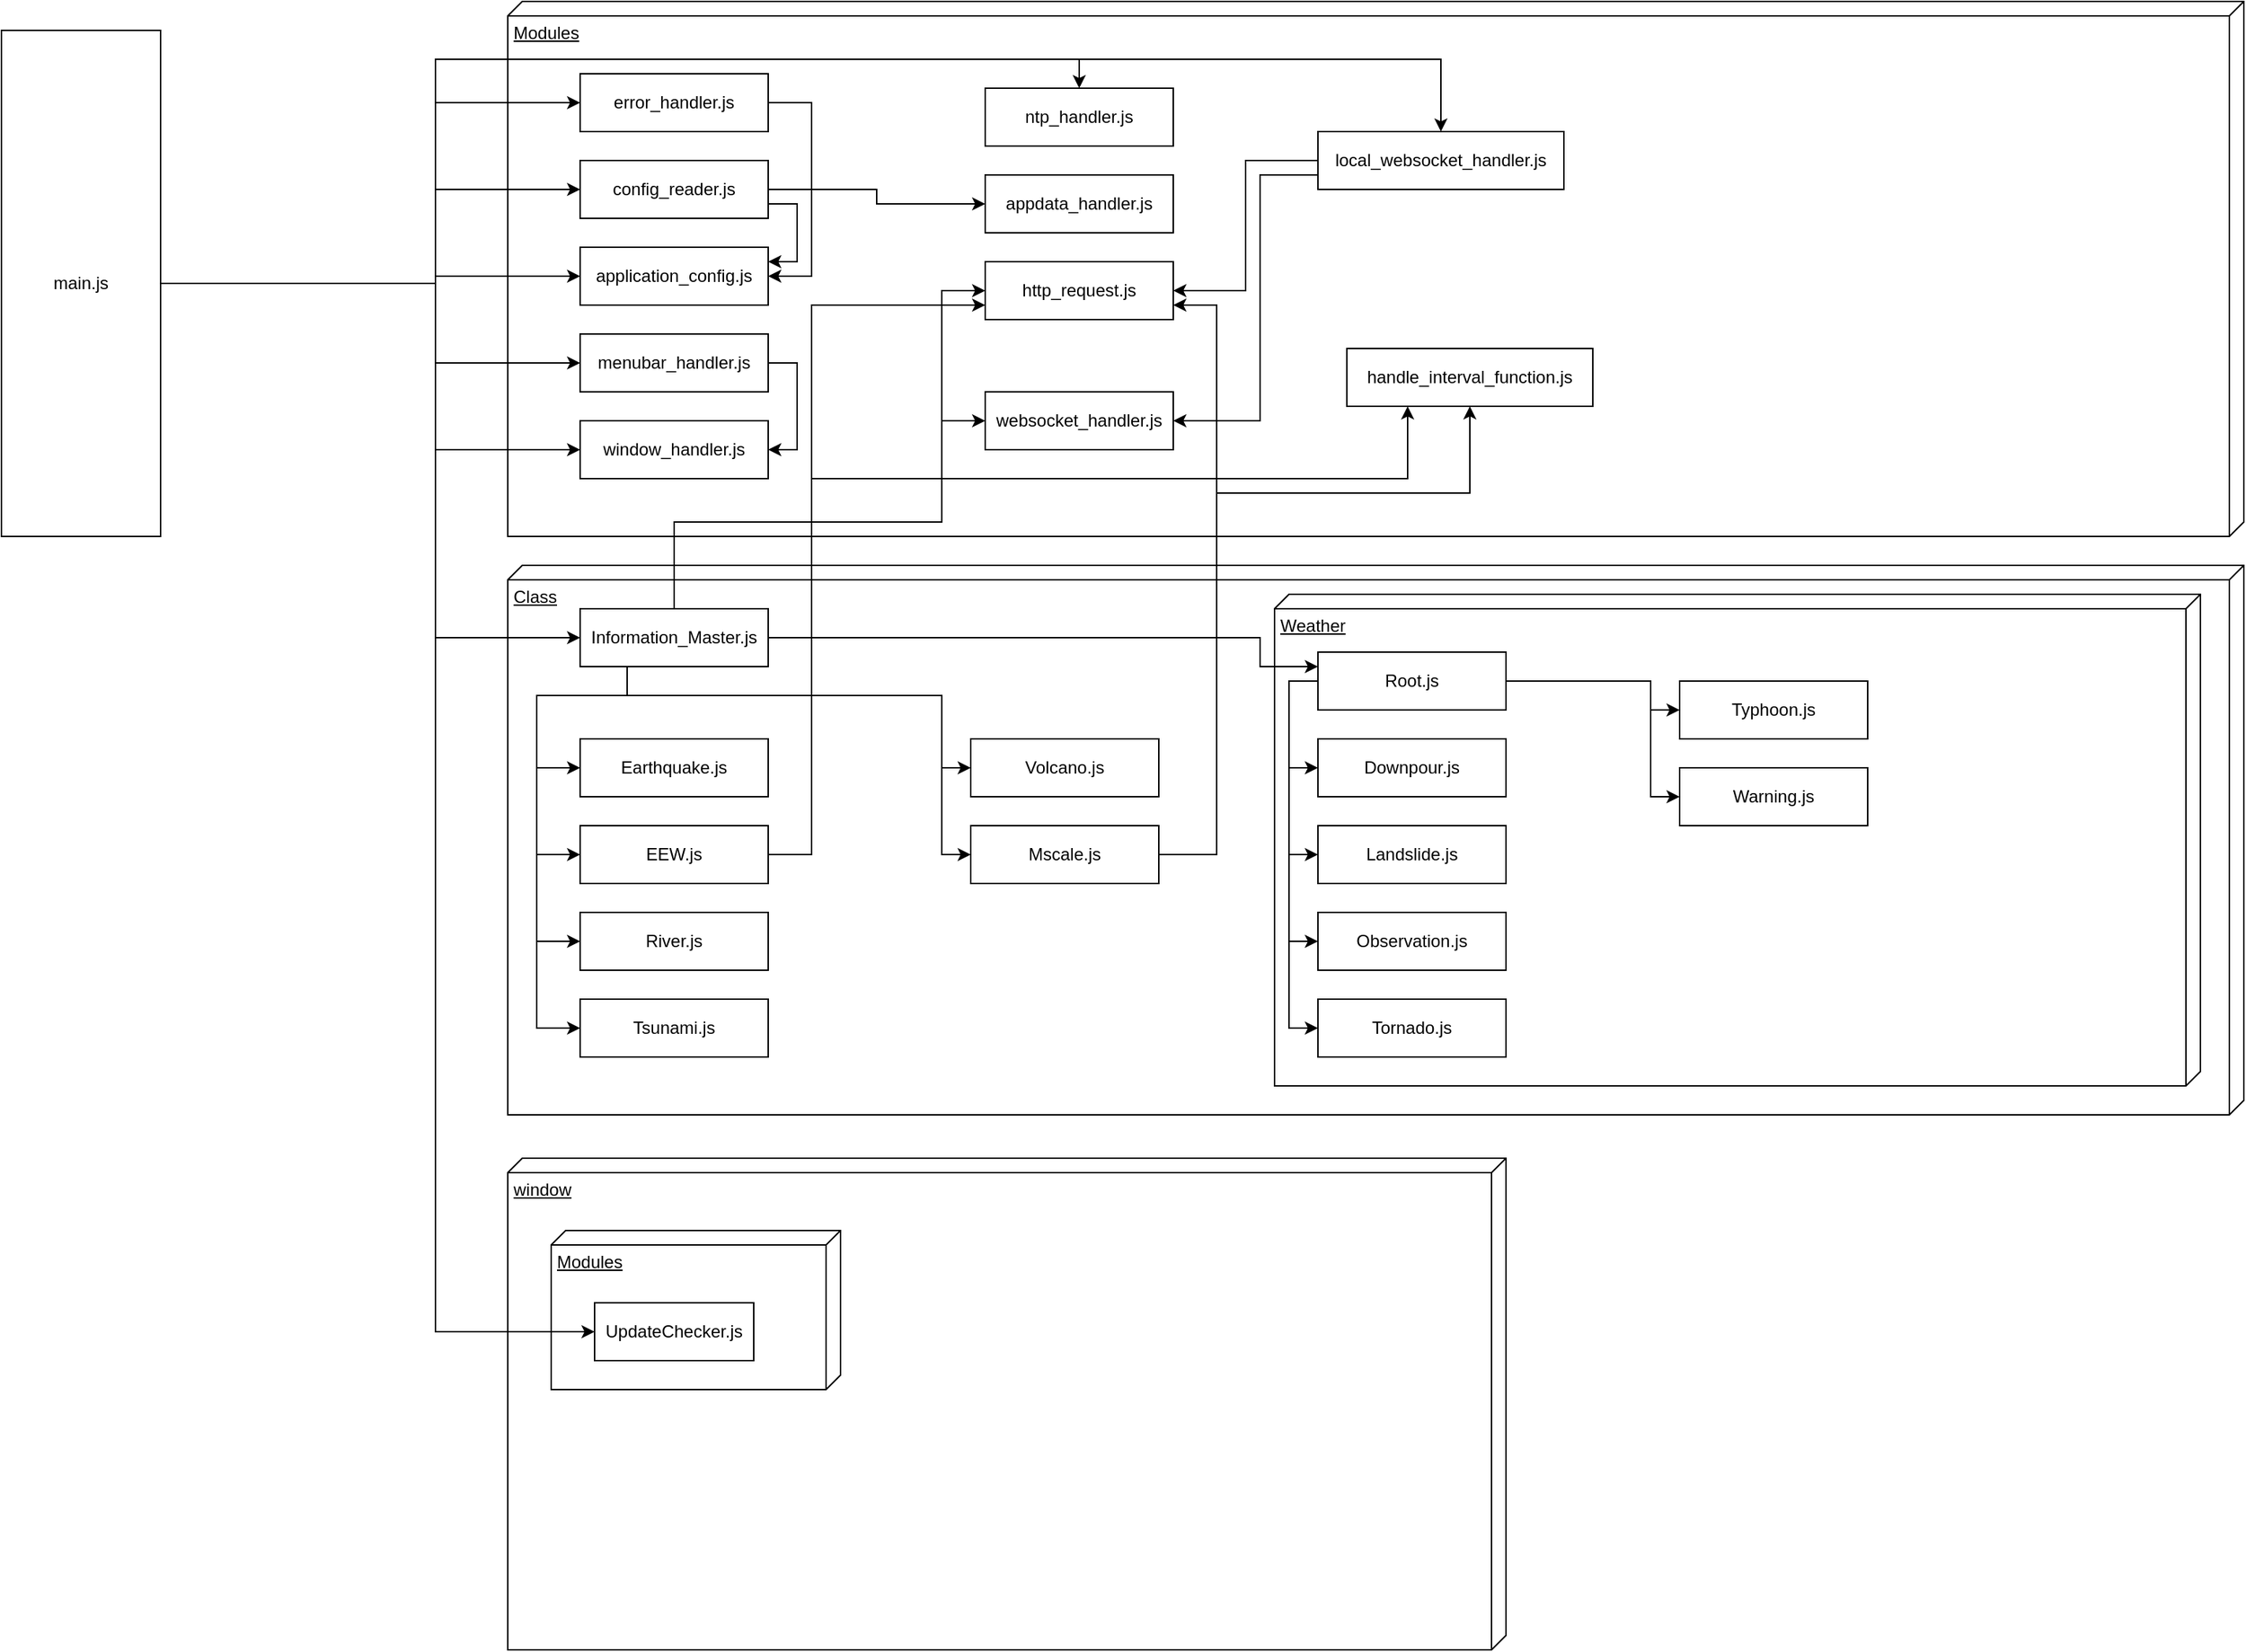 <mxfile version="27.0.5">
  <diagram name="ページ1" id="E-z_LBdQP0Be9PS-l6ID">
    <mxGraphModel dx="1176" dy="862" grid="1" gridSize="10" guides="1" tooltips="1" connect="1" arrows="1" fold="1" page="1" pageScale="1" pageWidth="1920" pageHeight="1200" math="0" shadow="0">
      <root>
        <mxCell id="0" />
        <mxCell id="1" parent="0" />
        <mxCell id="wZvX-OgocokZKJilJfJC-21" value="window" style="verticalAlign=top;align=left;spacingTop=8;spacingLeft=2;spacingRight=12;shape=cube;size=10;direction=south;fontStyle=4;html=1;whiteSpace=wrap;strokeColor=light-dark(#000000,#7EA6E0);fontColor=light-dark(#000000,#7EA6E0);" parent="1" vertex="1">
          <mxGeometry x="390" y="810" width="690" height="340" as="geometry" />
        </mxCell>
        <mxCell id="wZvX-OgocokZKJilJfJC-22" value="Modules" style="verticalAlign=top;align=left;spacingTop=8;spacingLeft=2;spacingRight=12;shape=cube;size=10;direction=south;fontStyle=4;html=1;whiteSpace=wrap;strokeColor=light-dark(#000000,#9AC7BF);fontColor=light-dark(#000000,#9AC7BF);" parent="1" vertex="1">
          <mxGeometry x="420" y="860" width="200" height="110" as="geometry" />
        </mxCell>
        <mxCell id="wZvX-OgocokZKJilJfJC-18" value="Class" style="verticalAlign=top;align=left;spacingTop=8;spacingLeft=2;spacingRight=12;shape=cube;size=10;direction=south;fontStyle=4;html=1;whiteSpace=wrap;fontColor=light-dark(#000000,#7EA6E0);strokeColor=light-dark(#000000,#7EA6E0);" parent="1" vertex="1">
          <mxGeometry x="390" y="400" width="1200" height="380" as="geometry" />
        </mxCell>
        <mxCell id="wZvX-OgocokZKJilJfJC-8" value="Modules" style="verticalAlign=top;align=left;spacingTop=8;spacingLeft=2;spacingRight=12;shape=cube;size=10;direction=south;fontStyle=4;html=1;whiteSpace=wrap;strokeColor=light-dark(#000000,#7EA6E0);fontColor=light-dark(#000000,#7EA6E0);" parent="1" vertex="1">
          <mxGeometry x="390" y="10" width="1200" height="370" as="geometry" />
        </mxCell>
        <mxCell id="wZvX-OgocokZKJilJfJC-24" style="edgeStyle=orthogonalEdgeStyle;rounded=0;orthogonalLoop=1;jettySize=auto;html=1;entryX=0;entryY=0.5;entryDx=0;entryDy=0;" parent="1" source="wZvX-OgocokZKJilJfJC-7" target="wZvX-OgocokZKJilJfJC-9" edge="1">
          <mxGeometry relative="1" as="geometry">
            <Array as="points">
              <mxPoint x="340" y="205" />
              <mxPoint x="340" y="80" />
            </Array>
          </mxGeometry>
        </mxCell>
        <mxCell id="wZvX-OgocokZKJilJfJC-25" style="edgeStyle=orthogonalEdgeStyle;rounded=0;orthogonalLoop=1;jettySize=auto;html=1;" parent="1" source="wZvX-OgocokZKJilJfJC-7" target="wZvX-OgocokZKJilJfJC-11" edge="1">
          <mxGeometry relative="1" as="geometry">
            <Array as="points">
              <mxPoint x="340" y="205" />
              <mxPoint x="340" y="140" />
            </Array>
          </mxGeometry>
        </mxCell>
        <mxCell id="wZvX-OgocokZKJilJfJC-26" style="edgeStyle=orthogonalEdgeStyle;rounded=0;orthogonalLoop=1;jettySize=auto;html=1;entryX=0;entryY=0.5;entryDx=0;entryDy=0;" parent="1" source="wZvX-OgocokZKJilJfJC-7" target="wZvX-OgocokZKJilJfJC-14" edge="1">
          <mxGeometry relative="1" as="geometry">
            <Array as="points">
              <mxPoint x="340" y="205" />
              <mxPoint x="340" y="200" />
            </Array>
          </mxGeometry>
        </mxCell>
        <mxCell id="wZvX-OgocokZKJilJfJC-27" style="edgeStyle=orthogonalEdgeStyle;rounded=0;orthogonalLoop=1;jettySize=auto;html=1;entryX=0;entryY=0.5;entryDx=0;entryDy=0;" parent="1" source="wZvX-OgocokZKJilJfJC-7" target="wZvX-OgocokZKJilJfJC-15" edge="1">
          <mxGeometry relative="1" as="geometry">
            <Array as="points">
              <mxPoint x="340" y="205" />
              <mxPoint x="340" y="260" />
            </Array>
          </mxGeometry>
        </mxCell>
        <mxCell id="wZvX-OgocokZKJilJfJC-28" style="edgeStyle=orthogonalEdgeStyle;rounded=0;orthogonalLoop=1;jettySize=auto;html=1;" parent="1" source="wZvX-OgocokZKJilJfJC-7" target="wZvX-OgocokZKJilJfJC-16" edge="1">
          <mxGeometry relative="1" as="geometry">
            <Array as="points">
              <mxPoint x="340" y="205" />
              <mxPoint x="340" y="320" />
            </Array>
          </mxGeometry>
        </mxCell>
        <mxCell id="wZvX-OgocokZKJilJfJC-29" style="edgeStyle=orthogonalEdgeStyle;rounded=0;orthogonalLoop=1;jettySize=auto;html=1;" parent="1" source="wZvX-OgocokZKJilJfJC-7" target="wZvX-OgocokZKJilJfJC-17" edge="1">
          <mxGeometry relative="1" as="geometry">
            <Array as="points">
              <mxPoint x="340" y="205" />
              <mxPoint x="340" y="50" />
              <mxPoint x="785" y="50" />
            </Array>
          </mxGeometry>
        </mxCell>
        <mxCell id="wZvX-OgocokZKJilJfJC-31" style="edgeStyle=orthogonalEdgeStyle;rounded=0;orthogonalLoop=1;jettySize=auto;html=1;entryX=0;entryY=0.5;entryDx=0;entryDy=0;" parent="1" source="wZvX-OgocokZKJilJfJC-7" target="wZvX-OgocokZKJilJfJC-20" edge="1">
          <mxGeometry relative="1" as="geometry">
            <Array as="points">
              <mxPoint x="340" y="205" />
              <mxPoint x="340" y="450" />
            </Array>
          </mxGeometry>
        </mxCell>
        <mxCell id="wZvX-OgocokZKJilJfJC-32" style="edgeStyle=orthogonalEdgeStyle;rounded=0;orthogonalLoop=1;jettySize=auto;html=1;entryX=0;entryY=0.5;entryDx=0;entryDy=0;" parent="1" source="wZvX-OgocokZKJilJfJC-7" target="wZvX-OgocokZKJilJfJC-23" edge="1">
          <mxGeometry relative="1" as="geometry">
            <Array as="points">
              <mxPoint x="340" y="205" />
              <mxPoint x="340" y="930" />
            </Array>
          </mxGeometry>
        </mxCell>
        <mxCell id="M7PoguNKKWOjKmHQY8kr-1" style="edgeStyle=orthogonalEdgeStyle;rounded=0;orthogonalLoop=1;jettySize=auto;html=1;entryX=0.5;entryY=0;entryDx=0;entryDy=0;" edge="1" parent="1" source="wZvX-OgocokZKJilJfJC-7" target="wZvX-OgocokZKJilJfJC-51">
          <mxGeometry relative="1" as="geometry">
            <Array as="points">
              <mxPoint x="340" y="205" />
              <mxPoint x="340" y="50" />
              <mxPoint x="1035" y="50" />
            </Array>
          </mxGeometry>
        </mxCell>
        <mxCell id="wZvX-OgocokZKJilJfJC-7" value="main.js" style="html=1;whiteSpace=wrap;" parent="1" vertex="1">
          <mxGeometry x="40" y="30" width="110" height="350" as="geometry" />
        </mxCell>
        <mxCell id="wZvX-OgocokZKJilJfJC-33" style="edgeStyle=orthogonalEdgeStyle;rounded=0;orthogonalLoop=1;jettySize=auto;html=1;entryX=1;entryY=0.5;entryDx=0;entryDy=0;" parent="1" source="wZvX-OgocokZKJilJfJC-9" target="wZvX-OgocokZKJilJfJC-14" edge="1">
          <mxGeometry relative="1" as="geometry">
            <Array as="points">
              <mxPoint x="600" y="80" />
              <mxPoint x="600" y="200" />
            </Array>
          </mxGeometry>
        </mxCell>
        <mxCell id="wZvX-OgocokZKJilJfJC-9" value="error_handler.js" style="html=1;whiteSpace=wrap;" parent="1" vertex="1">
          <mxGeometry x="440" y="60" width="130" height="40" as="geometry" />
        </mxCell>
        <mxCell id="wZvX-OgocokZKJilJfJC-36" style="edgeStyle=orthogonalEdgeStyle;rounded=0;orthogonalLoop=1;jettySize=auto;html=1;exitX=1;exitY=0.5;exitDx=0;exitDy=0;" parent="1" source="wZvX-OgocokZKJilJfJC-11" target="wZvX-OgocokZKJilJfJC-35" edge="1">
          <mxGeometry relative="1" as="geometry" />
        </mxCell>
        <mxCell id="wZvX-OgocokZKJilJfJC-37" style="edgeStyle=orthogonalEdgeStyle;rounded=0;orthogonalLoop=1;jettySize=auto;html=1;exitX=1;exitY=0.75;exitDx=0;exitDy=0;entryX=1;entryY=0.25;entryDx=0;entryDy=0;" parent="1" source="wZvX-OgocokZKJilJfJC-11" target="wZvX-OgocokZKJilJfJC-14" edge="1">
          <mxGeometry relative="1" as="geometry">
            <Array as="points">
              <mxPoint x="590" y="150" />
              <mxPoint x="590" y="190" />
            </Array>
          </mxGeometry>
        </mxCell>
        <mxCell id="wZvX-OgocokZKJilJfJC-11" value="config_reader.js" style="html=1;whiteSpace=wrap;" parent="1" vertex="1">
          <mxGeometry x="440" y="120" width="130" height="40" as="geometry" />
        </mxCell>
        <mxCell id="wZvX-OgocokZKJilJfJC-14" value="application_config.js" style="html=1;whiteSpace=wrap;" parent="1" vertex="1">
          <mxGeometry x="440" y="180" width="130" height="40" as="geometry" />
        </mxCell>
        <mxCell id="wZvX-OgocokZKJilJfJC-38" style="edgeStyle=orthogonalEdgeStyle;rounded=0;orthogonalLoop=1;jettySize=auto;html=1;entryX=1;entryY=0.5;entryDx=0;entryDy=0;" parent="1" source="wZvX-OgocokZKJilJfJC-15" target="wZvX-OgocokZKJilJfJC-16" edge="1">
          <mxGeometry relative="1" as="geometry">
            <Array as="points">
              <mxPoint x="590" y="260" />
              <mxPoint x="590" y="320" />
            </Array>
          </mxGeometry>
        </mxCell>
        <mxCell id="wZvX-OgocokZKJilJfJC-15" value="menubar_handler.js" style="html=1;whiteSpace=wrap;" parent="1" vertex="1">
          <mxGeometry x="440" y="240" width="130" height="40" as="geometry" />
        </mxCell>
        <mxCell id="wZvX-OgocokZKJilJfJC-16" value="window_handler.js" style="html=1;whiteSpace=wrap;" parent="1" vertex="1">
          <mxGeometry x="440" y="300" width="130" height="40" as="geometry" />
        </mxCell>
        <mxCell id="wZvX-OgocokZKJilJfJC-17" value="ntp_handler.js" style="html=1;whiteSpace=wrap;" parent="1" vertex="1">
          <mxGeometry x="720" y="70" width="130" height="40" as="geometry" />
        </mxCell>
        <mxCell id="wZvX-OgocokZKJilJfJC-42" style="edgeStyle=orthogonalEdgeStyle;rounded=0;orthogonalLoop=1;jettySize=auto;html=1;exitX=0.5;exitY=0;exitDx=0;exitDy=0;entryX=0;entryY=0.5;entryDx=0;entryDy=0;" parent="1" source="wZvX-OgocokZKJilJfJC-20" target="wZvX-OgocokZKJilJfJC-41" edge="1">
          <mxGeometry relative="1" as="geometry">
            <mxPoint x="488.49" y="639.98" as="sourcePoint" />
            <mxPoint x="720" y="268.9" as="targetPoint" />
            <Array as="points">
              <mxPoint x="505" y="370" />
              <mxPoint x="690" y="370" />
              <mxPoint x="690" y="300" />
            </Array>
          </mxGeometry>
        </mxCell>
        <mxCell id="wZvX-OgocokZKJilJfJC-46" value="Weather" style="verticalAlign=top;align=left;spacingTop=8;spacingLeft=2;spacingRight=12;shape=cube;size=10;direction=south;fontStyle=4;html=1;whiteSpace=wrap;fontColor=light-dark(#000000,#9AC7BF);strokeColor=light-dark(#000000,#9AC7BF);" parent="1" vertex="1">
          <mxGeometry x="920" y="420" width="640" height="340" as="geometry" />
        </mxCell>
        <mxCell id="wZvX-OgocokZKJilJfJC-45" style="edgeStyle=orthogonalEdgeStyle;rounded=0;orthogonalLoop=1;jettySize=auto;html=1;exitX=0.5;exitY=0;exitDx=0;exitDy=0;entryX=0;entryY=0.5;entryDx=0;entryDy=0;" parent="1" source="wZvX-OgocokZKJilJfJC-20" target="wZvX-OgocokZKJilJfJC-40" edge="1">
          <mxGeometry relative="1" as="geometry">
            <Array as="points">
              <mxPoint x="505" y="370" />
              <mxPoint x="690" y="370" />
              <mxPoint x="690" y="210" />
            </Array>
          </mxGeometry>
        </mxCell>
        <mxCell id="wZvX-OgocokZKJilJfJC-56" style="edgeStyle=orthogonalEdgeStyle;rounded=0;orthogonalLoop=1;jettySize=auto;html=1;" parent="1" source="wZvX-OgocokZKJilJfJC-20" target="wZvX-OgocokZKJilJfJC-47" edge="1">
          <mxGeometry relative="1" as="geometry">
            <Array as="points">
              <mxPoint x="910" y="450" />
              <mxPoint x="910" y="470" />
            </Array>
          </mxGeometry>
        </mxCell>
        <mxCell id="wZvX-OgocokZKJilJfJC-69" style="edgeStyle=orthogonalEdgeStyle;rounded=0;orthogonalLoop=1;jettySize=auto;html=1;exitX=0.25;exitY=1;exitDx=0;exitDy=0;" parent="1" source="wZvX-OgocokZKJilJfJC-20" target="wZvX-OgocokZKJilJfJC-68" edge="1">
          <mxGeometry relative="1" as="geometry">
            <Array as="points">
              <mxPoint x="472" y="490" />
              <mxPoint x="410" y="490" />
              <mxPoint x="410" y="540" />
            </Array>
          </mxGeometry>
        </mxCell>
        <mxCell id="wZvX-OgocokZKJilJfJC-70" style="edgeStyle=orthogonalEdgeStyle;rounded=0;orthogonalLoop=1;jettySize=auto;html=1;entryX=0;entryY=0.5;entryDx=0;entryDy=0;exitX=0.25;exitY=1;exitDx=0;exitDy=0;" parent="1" source="wZvX-OgocokZKJilJfJC-20" target="wZvX-OgocokZKJilJfJC-63" edge="1">
          <mxGeometry relative="1" as="geometry">
            <Array as="points">
              <mxPoint x="472" y="490" />
              <mxPoint x="410" y="490" />
              <mxPoint x="410" y="600" />
            </Array>
          </mxGeometry>
        </mxCell>
        <mxCell id="wZvX-OgocokZKJilJfJC-81" style="edgeStyle=orthogonalEdgeStyle;rounded=0;orthogonalLoop=1;jettySize=auto;html=1;exitX=0.25;exitY=1;exitDx=0;exitDy=0;entryX=0;entryY=0.5;entryDx=0;entryDy=0;" parent="1" source="wZvX-OgocokZKJilJfJC-20" target="wZvX-OgocokZKJilJfJC-64" edge="1">
          <mxGeometry relative="1" as="geometry">
            <Array as="points">
              <mxPoint x="473" y="490" />
              <mxPoint x="410" y="490" />
              <mxPoint x="410" y="660" />
            </Array>
          </mxGeometry>
        </mxCell>
        <mxCell id="wZvX-OgocokZKJilJfJC-82" style="edgeStyle=orthogonalEdgeStyle;rounded=0;orthogonalLoop=1;jettySize=auto;html=1;exitX=0.25;exitY=1;exitDx=0;exitDy=0;entryX=0;entryY=0.5;entryDx=0;entryDy=0;" parent="1" source="wZvX-OgocokZKJilJfJC-20" target="wZvX-OgocokZKJilJfJC-65" edge="1">
          <mxGeometry relative="1" as="geometry">
            <Array as="points">
              <mxPoint x="472" y="490" />
              <mxPoint x="410" y="490" />
              <mxPoint x="410" y="720" />
            </Array>
          </mxGeometry>
        </mxCell>
        <mxCell id="wZvX-OgocokZKJilJfJC-83" style="edgeStyle=orthogonalEdgeStyle;rounded=0;orthogonalLoop=1;jettySize=auto;html=1;exitX=0.25;exitY=1;exitDx=0;exitDy=0;entryX=0;entryY=0.5;entryDx=0;entryDy=0;" parent="1" source="wZvX-OgocokZKJilJfJC-20" target="wZvX-OgocokZKJilJfJC-66" edge="1">
          <mxGeometry relative="1" as="geometry">
            <Array as="points">
              <mxPoint x="472" y="490" />
              <mxPoint x="690" y="490" />
              <mxPoint x="690" y="540" />
            </Array>
          </mxGeometry>
        </mxCell>
        <mxCell id="wZvX-OgocokZKJilJfJC-84" style="edgeStyle=orthogonalEdgeStyle;rounded=0;orthogonalLoop=1;jettySize=auto;html=1;exitX=0.25;exitY=1;exitDx=0;exitDy=0;entryX=0;entryY=0.5;entryDx=0;entryDy=0;" parent="1" source="wZvX-OgocokZKJilJfJC-20" target="wZvX-OgocokZKJilJfJC-67" edge="1">
          <mxGeometry relative="1" as="geometry">
            <Array as="points">
              <mxPoint x="473" y="490" />
              <mxPoint x="690" y="490" />
              <mxPoint x="690" y="600" />
            </Array>
          </mxGeometry>
        </mxCell>
        <mxCell id="wZvX-OgocokZKJilJfJC-20" value="Information_Master.js" style="html=1;whiteSpace=wrap;" parent="1" vertex="1">
          <mxGeometry x="440" y="430" width="130" height="40" as="geometry" />
        </mxCell>
        <mxCell id="wZvX-OgocokZKJilJfJC-23" value="UpdateChecker.js" style="html=1;whiteSpace=wrap;" parent="1" vertex="1">
          <mxGeometry x="450" y="910" width="110" height="40" as="geometry" />
        </mxCell>
        <mxCell id="wZvX-OgocokZKJilJfJC-35" value="appdata_handler.js" style="html=1;whiteSpace=wrap;" parent="1" vertex="1">
          <mxGeometry x="720" y="130" width="130" height="40" as="geometry" />
        </mxCell>
        <mxCell id="wZvX-OgocokZKJilJfJC-52" style="edgeStyle=orthogonalEdgeStyle;rounded=0;orthogonalLoop=1;jettySize=auto;html=1;exitX=0;exitY=0.5;exitDx=0;exitDy=0;entryX=1;entryY=0.5;entryDx=0;entryDy=0;" parent="1" source="wZvX-OgocokZKJilJfJC-51" target="wZvX-OgocokZKJilJfJC-40" edge="1">
          <mxGeometry relative="1" as="geometry" />
        </mxCell>
        <mxCell id="wZvX-OgocokZKJilJfJC-40" value="http_request.js" style="html=1;whiteSpace=wrap;" parent="1" vertex="1">
          <mxGeometry x="720" y="190" width="130" height="40" as="geometry" />
        </mxCell>
        <mxCell id="wZvX-OgocokZKJilJfJC-53" style="edgeStyle=orthogonalEdgeStyle;rounded=0;orthogonalLoop=1;jettySize=auto;html=1;exitX=0;exitY=0.75;exitDx=0;exitDy=0;entryX=1;entryY=0.5;entryDx=0;entryDy=0;" parent="1" source="wZvX-OgocokZKJilJfJC-51" target="wZvX-OgocokZKJilJfJC-41" edge="1">
          <mxGeometry relative="1" as="geometry">
            <Array as="points">
              <mxPoint x="910" y="130" />
              <mxPoint x="910" y="300" />
            </Array>
          </mxGeometry>
        </mxCell>
        <mxCell id="wZvX-OgocokZKJilJfJC-41" value="websocket_handler.js" style="html=1;whiteSpace=wrap;" parent="1" vertex="1">
          <mxGeometry x="720" y="280" width="130" height="40" as="geometry" />
        </mxCell>
        <mxCell id="wZvX-OgocokZKJilJfJC-75" style="edgeStyle=orthogonalEdgeStyle;rounded=0;orthogonalLoop=1;jettySize=auto;html=1;exitX=0;exitY=0.5;exitDx=0;exitDy=0;entryX=0;entryY=0.5;entryDx=0;entryDy=0;" parent="1" source="wZvX-OgocokZKJilJfJC-47" target="wZvX-OgocokZKJilJfJC-57" edge="1">
          <mxGeometry relative="1" as="geometry">
            <Array as="points">
              <mxPoint x="930" y="480" />
              <mxPoint x="930" y="540" />
            </Array>
          </mxGeometry>
        </mxCell>
        <mxCell id="wZvX-OgocokZKJilJfJC-76" style="edgeStyle=orthogonalEdgeStyle;rounded=0;orthogonalLoop=1;jettySize=auto;html=1;exitX=0;exitY=0.5;exitDx=0;exitDy=0;entryX=0;entryY=0.5;entryDx=0;entryDy=0;" parent="1" source="wZvX-OgocokZKJilJfJC-47" target="wZvX-OgocokZKJilJfJC-58" edge="1">
          <mxGeometry relative="1" as="geometry">
            <Array as="points">
              <mxPoint x="930" y="480" />
              <mxPoint x="930" y="600" />
            </Array>
          </mxGeometry>
        </mxCell>
        <mxCell id="wZvX-OgocokZKJilJfJC-77" style="edgeStyle=orthogonalEdgeStyle;rounded=0;orthogonalLoop=1;jettySize=auto;html=1;exitX=0;exitY=0.5;exitDx=0;exitDy=0;entryX=0;entryY=0.5;entryDx=0;entryDy=0;" parent="1" source="wZvX-OgocokZKJilJfJC-47" target="wZvX-OgocokZKJilJfJC-59" edge="1">
          <mxGeometry relative="1" as="geometry">
            <Array as="points">
              <mxPoint x="930" y="480" />
              <mxPoint x="930" y="660" />
            </Array>
          </mxGeometry>
        </mxCell>
        <mxCell id="wZvX-OgocokZKJilJfJC-78" style="edgeStyle=orthogonalEdgeStyle;rounded=0;orthogonalLoop=1;jettySize=auto;html=1;exitX=0;exitY=0.5;exitDx=0;exitDy=0;entryX=0;entryY=0.5;entryDx=0;entryDy=0;" parent="1" source="wZvX-OgocokZKJilJfJC-47" target="wZvX-OgocokZKJilJfJC-60" edge="1">
          <mxGeometry relative="1" as="geometry">
            <Array as="points">
              <mxPoint x="930" y="480" />
              <mxPoint x="930" y="720" />
            </Array>
          </mxGeometry>
        </mxCell>
        <mxCell id="wZvX-OgocokZKJilJfJC-79" style="edgeStyle=orthogonalEdgeStyle;rounded=0;orthogonalLoop=1;jettySize=auto;html=1;exitX=1;exitY=0.25;exitDx=0;exitDy=0;" parent="1" source="wZvX-OgocokZKJilJfJC-47" target="wZvX-OgocokZKJilJfJC-61" edge="1">
          <mxGeometry relative="1" as="geometry">
            <Array as="points">
              <mxPoint x="1080" y="480" />
              <mxPoint x="1180" y="480" />
              <mxPoint x="1180" y="500" />
            </Array>
          </mxGeometry>
        </mxCell>
        <mxCell id="wZvX-OgocokZKJilJfJC-80" style="edgeStyle=orthogonalEdgeStyle;rounded=0;orthogonalLoop=1;jettySize=auto;html=1;exitX=1;exitY=0.5;exitDx=0;exitDy=0;entryX=0;entryY=0.5;entryDx=0;entryDy=0;" parent="1" source="wZvX-OgocokZKJilJfJC-47" target="wZvX-OgocokZKJilJfJC-62" edge="1">
          <mxGeometry relative="1" as="geometry">
            <Array as="points">
              <mxPoint x="1180" y="480" />
              <mxPoint x="1180" y="560" />
            </Array>
          </mxGeometry>
        </mxCell>
        <mxCell id="wZvX-OgocokZKJilJfJC-47" value="Root.js" style="html=1;whiteSpace=wrap;" parent="1" vertex="1">
          <mxGeometry x="950" y="460" width="130" height="40" as="geometry" />
        </mxCell>
        <mxCell id="wZvX-OgocokZKJilJfJC-51" value="local_websocket_handler.js" style="html=1;whiteSpace=wrap;" parent="1" vertex="1">
          <mxGeometry x="950" y="100" width="170" height="40" as="geometry" />
        </mxCell>
        <mxCell id="wZvX-OgocokZKJilJfJC-57" value="Downpour.js" style="html=1;whiteSpace=wrap;" parent="1" vertex="1">
          <mxGeometry x="950" y="520" width="130" height="40" as="geometry" />
        </mxCell>
        <mxCell id="wZvX-OgocokZKJilJfJC-58" value="Landslide.js" style="html=1;whiteSpace=wrap;" parent="1" vertex="1">
          <mxGeometry x="950" y="580" width="130" height="40" as="geometry" />
        </mxCell>
        <mxCell id="wZvX-OgocokZKJilJfJC-59" value="Observation.js" style="html=1;whiteSpace=wrap;" parent="1" vertex="1">
          <mxGeometry x="950" y="640" width="130" height="40" as="geometry" />
        </mxCell>
        <mxCell id="wZvX-OgocokZKJilJfJC-60" value="Tornado.js" style="html=1;whiteSpace=wrap;" parent="1" vertex="1">
          <mxGeometry x="950" y="700" width="130" height="40" as="geometry" />
        </mxCell>
        <mxCell id="wZvX-OgocokZKJilJfJC-61" value="Typhoon.js" style="html=1;whiteSpace=wrap;" parent="1" vertex="1">
          <mxGeometry x="1200" y="480" width="130" height="40" as="geometry" />
        </mxCell>
        <mxCell id="wZvX-OgocokZKJilJfJC-62" value="Warning.js" style="html=1;whiteSpace=wrap;" parent="1" vertex="1">
          <mxGeometry x="1200" y="540" width="130" height="40" as="geometry" />
        </mxCell>
        <mxCell id="wZvX-OgocokZKJilJfJC-71" style="edgeStyle=orthogonalEdgeStyle;rounded=0;orthogonalLoop=1;jettySize=auto;html=1;entryX=0;entryY=0.75;entryDx=0;entryDy=0;" parent="1" source="wZvX-OgocokZKJilJfJC-63" target="wZvX-OgocokZKJilJfJC-40" edge="1">
          <mxGeometry relative="1" as="geometry">
            <Array as="points">
              <mxPoint x="600" y="600" />
              <mxPoint x="600" y="220" />
            </Array>
          </mxGeometry>
        </mxCell>
        <mxCell id="wZvX-OgocokZKJilJfJC-73" style="edgeStyle=orthogonalEdgeStyle;rounded=0;orthogonalLoop=1;jettySize=auto;html=1;entryX=0.25;entryY=1;entryDx=0;entryDy=0;" parent="1" target="wZvX-OgocokZKJilJfJC-72" edge="1">
          <mxGeometry relative="1" as="geometry">
            <mxPoint x="1050" y="390" as="targetPoint" />
            <Array as="points">
              <mxPoint x="600" y="600" />
              <mxPoint x="600" y="340" />
              <mxPoint x="1012" y="340" />
              <mxPoint x="1012" y="290" />
            </Array>
            <mxPoint x="570" y="600" as="sourcePoint" />
          </mxGeometry>
        </mxCell>
        <mxCell id="wZvX-OgocokZKJilJfJC-63" value="EEW.js" style="html=1;whiteSpace=wrap;" parent="1" vertex="1">
          <mxGeometry x="440" y="580" width="130" height="40" as="geometry" />
        </mxCell>
        <mxCell id="wZvX-OgocokZKJilJfJC-64" value="River.js" style="html=1;whiteSpace=wrap;" parent="1" vertex="1">
          <mxGeometry x="440" y="640" width="130" height="40" as="geometry" />
        </mxCell>
        <mxCell id="wZvX-OgocokZKJilJfJC-65" value="Tsunami.js" style="html=1;whiteSpace=wrap;" parent="1" vertex="1">
          <mxGeometry x="440" y="700" width="130" height="40" as="geometry" />
        </mxCell>
        <mxCell id="wZvX-OgocokZKJilJfJC-66" value="Volcano.js" style="html=1;whiteSpace=wrap;" parent="1" vertex="1">
          <mxGeometry x="710" y="520" width="130" height="40" as="geometry" />
        </mxCell>
        <mxCell id="wZvX-OgocokZKJilJfJC-85" style="edgeStyle=orthogonalEdgeStyle;rounded=0;orthogonalLoop=1;jettySize=auto;html=1;exitX=1;exitY=0.25;exitDx=0;exitDy=0;entryX=1;entryY=0.75;entryDx=0;entryDy=0;" parent="1" source="wZvX-OgocokZKJilJfJC-67" target="wZvX-OgocokZKJilJfJC-40" edge="1">
          <mxGeometry relative="1" as="geometry">
            <Array as="points">
              <mxPoint x="840" y="600" />
              <mxPoint x="880" y="600" />
              <mxPoint x="880" y="220" />
            </Array>
          </mxGeometry>
        </mxCell>
        <mxCell id="wZvX-OgocokZKJilJfJC-86" style="edgeStyle=orthogonalEdgeStyle;rounded=0;orthogonalLoop=1;jettySize=auto;html=1;exitX=1;exitY=0.5;exitDx=0;exitDy=0;entryX=0.5;entryY=1;entryDx=0;entryDy=0;" parent="1" source="wZvX-OgocokZKJilJfJC-67" target="wZvX-OgocokZKJilJfJC-72" edge="1">
          <mxGeometry relative="1" as="geometry">
            <Array as="points">
              <mxPoint x="880" y="600" />
              <mxPoint x="880" y="350" />
              <mxPoint x="1055" y="350" />
            </Array>
          </mxGeometry>
        </mxCell>
        <mxCell id="wZvX-OgocokZKJilJfJC-67" value="Mscale.js" style="html=1;whiteSpace=wrap;" parent="1" vertex="1">
          <mxGeometry x="710" y="580" width="130" height="40" as="geometry" />
        </mxCell>
        <mxCell id="wZvX-OgocokZKJilJfJC-68" value="Earthquake.js" style="html=1;whiteSpace=wrap;" parent="1" vertex="1">
          <mxGeometry x="440" y="520" width="130" height="40" as="geometry" />
        </mxCell>
        <mxCell id="wZvX-OgocokZKJilJfJC-72" value="handle_interval_function.js" style="html=1;whiteSpace=wrap;" parent="1" vertex="1">
          <mxGeometry x="970" y="250" width="170" height="40" as="geometry" />
        </mxCell>
      </root>
    </mxGraphModel>
  </diagram>
</mxfile>
